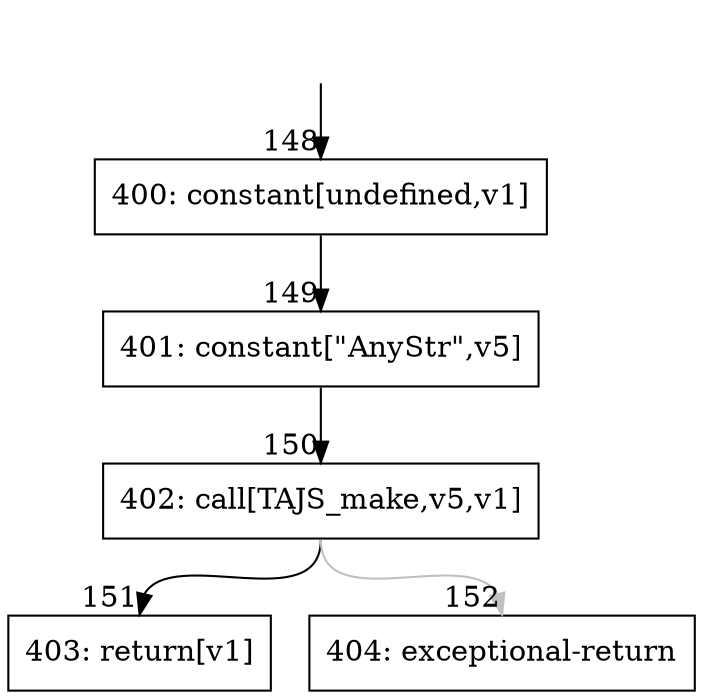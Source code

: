 digraph {
rankdir="TD"
BB_entry8[shape=none,label=""];
BB_entry8 -> BB148 [tailport=s, headport=n, headlabel="    148"]
BB148 [shape=record label="{400: constant[undefined,v1]}" ] 
BB148 -> BB149 [tailport=s, headport=n, headlabel="      149"]
BB149 [shape=record label="{401: constant[\"AnyStr\",v5]}" ] 
BB149 -> BB150 [tailport=s, headport=n, headlabel="      150"]
BB150 [shape=record label="{402: call[TAJS_make,v5,v1]}" ] 
BB150 -> BB151 [tailport=s, headport=n, headlabel="      151"]
BB150 -> BB152 [tailport=s, headport=n, color=gray, headlabel="      152"]
BB151 [shape=record label="{403: return[v1]}" ] 
BB152 [shape=record label="{404: exceptional-return}" ] 
}
